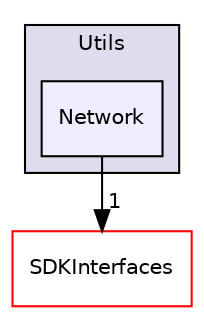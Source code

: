 digraph "/workplace/avs-device-sdk/AVSCommon/Utils/test/AVSCommon/Utils/Network" {
  compound=true
  node [ fontsize="10", fontname="Helvetica"];
  edge [ labelfontsize="10", labelfontname="Helvetica"];
  subgraph clusterdir_834bf911d49030c30073fd5ed0d05185 {
    graph [ bgcolor="#ddddee", pencolor="black", label="Utils" fontname="Helvetica", fontsize="10", URL="dir_834bf911d49030c30073fd5ed0d05185.html"]
  dir_01037c60081af1e4ffdd17d027381383 [shape=box, label="Network", style="filled", fillcolor="#eeeeff", pencolor="black", URL="dir_01037c60081af1e4ffdd17d027381383.html"];
  }
  dir_97afc8111b754cf401b73024f872f45d [shape=box label="SDKInterfaces" fillcolor="white" style="filled" color="red" URL="dir_97afc8111b754cf401b73024f872f45d.html"];
  dir_01037c60081af1e4ffdd17d027381383->dir_97afc8111b754cf401b73024f872f45d [headlabel="1", labeldistance=1.5 headhref="dir_000226_000018.html"];
}
